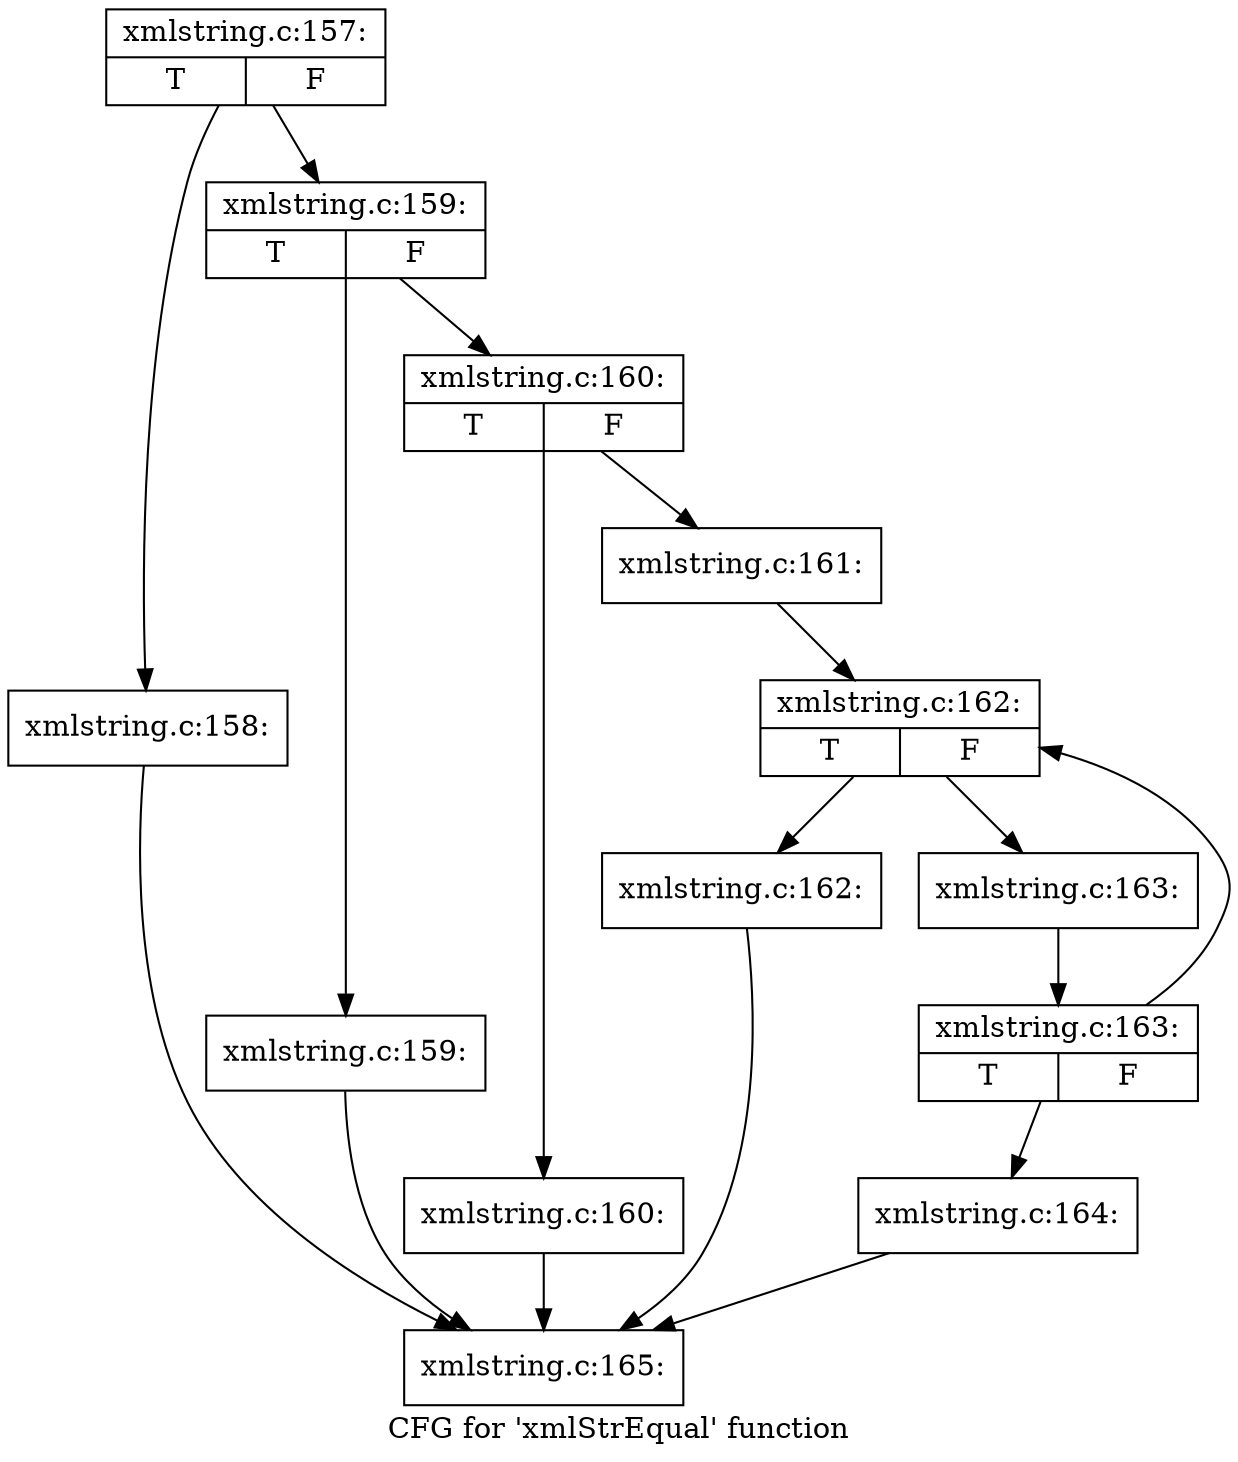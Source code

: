 digraph "CFG for 'xmlStrEqual' function" {
	label="CFG for 'xmlStrEqual' function";

	Node0x38b8060 [shape=record,label="{xmlstring.c:157:|{<s0>T|<s1>F}}"];
	Node0x38b8060 -> Node0x38b86a0;
	Node0x38b8060 -> Node0x38b86f0;
	Node0x38b86a0 [shape=record,label="{xmlstring.c:158:}"];
	Node0x38b86a0 -> Node0x38b8390;
	Node0x38b86f0 [shape=record,label="{xmlstring.c:159:|{<s0>T|<s1>F}}"];
	Node0x38b86f0 -> Node0x38b5a70;
	Node0x38b86f0 -> Node0x38b8f20;
	Node0x38b5a70 [shape=record,label="{xmlstring.c:159:}"];
	Node0x38b5a70 -> Node0x38b8390;
	Node0x38b8f20 [shape=record,label="{xmlstring.c:160:|{<s0>T|<s1>F}}"];
	Node0x38b8f20 -> Node0x38b93b0;
	Node0x38b8f20 -> Node0x38b9400;
	Node0x38b93b0 [shape=record,label="{xmlstring.c:160:}"];
	Node0x38b93b0 -> Node0x38b8390;
	Node0x38b9400 [shape=record,label="{xmlstring.c:161:}"];
	Node0x38b9400 -> Node0x38b98c0;
	Node0x38b98c0 [shape=record,label="{xmlstring.c:162:|{<s0>T|<s1>F}}"];
	Node0x38b98c0 -> Node0x38af6d0;
	Node0x38b98c0 -> Node0x38b9d60;
	Node0x38af6d0 [shape=record,label="{xmlstring.c:162:}"];
	Node0x38af6d0 -> Node0x38b8390;
	Node0x38b9d60 [shape=record,label="{xmlstring.c:163:}"];
	Node0x38b9d60 -> Node0x38b9870;
	Node0x38b9870 [shape=record,label="{xmlstring.c:163:|{<s0>T|<s1>F}}"];
	Node0x38b9870 -> Node0x38b98c0;
	Node0x38b9870 -> Node0x38b9820;
	Node0x38b9820 [shape=record,label="{xmlstring.c:164:}"];
	Node0x38b9820 -> Node0x38b8390;
	Node0x38b8390 [shape=record,label="{xmlstring.c:165:}"];
}

